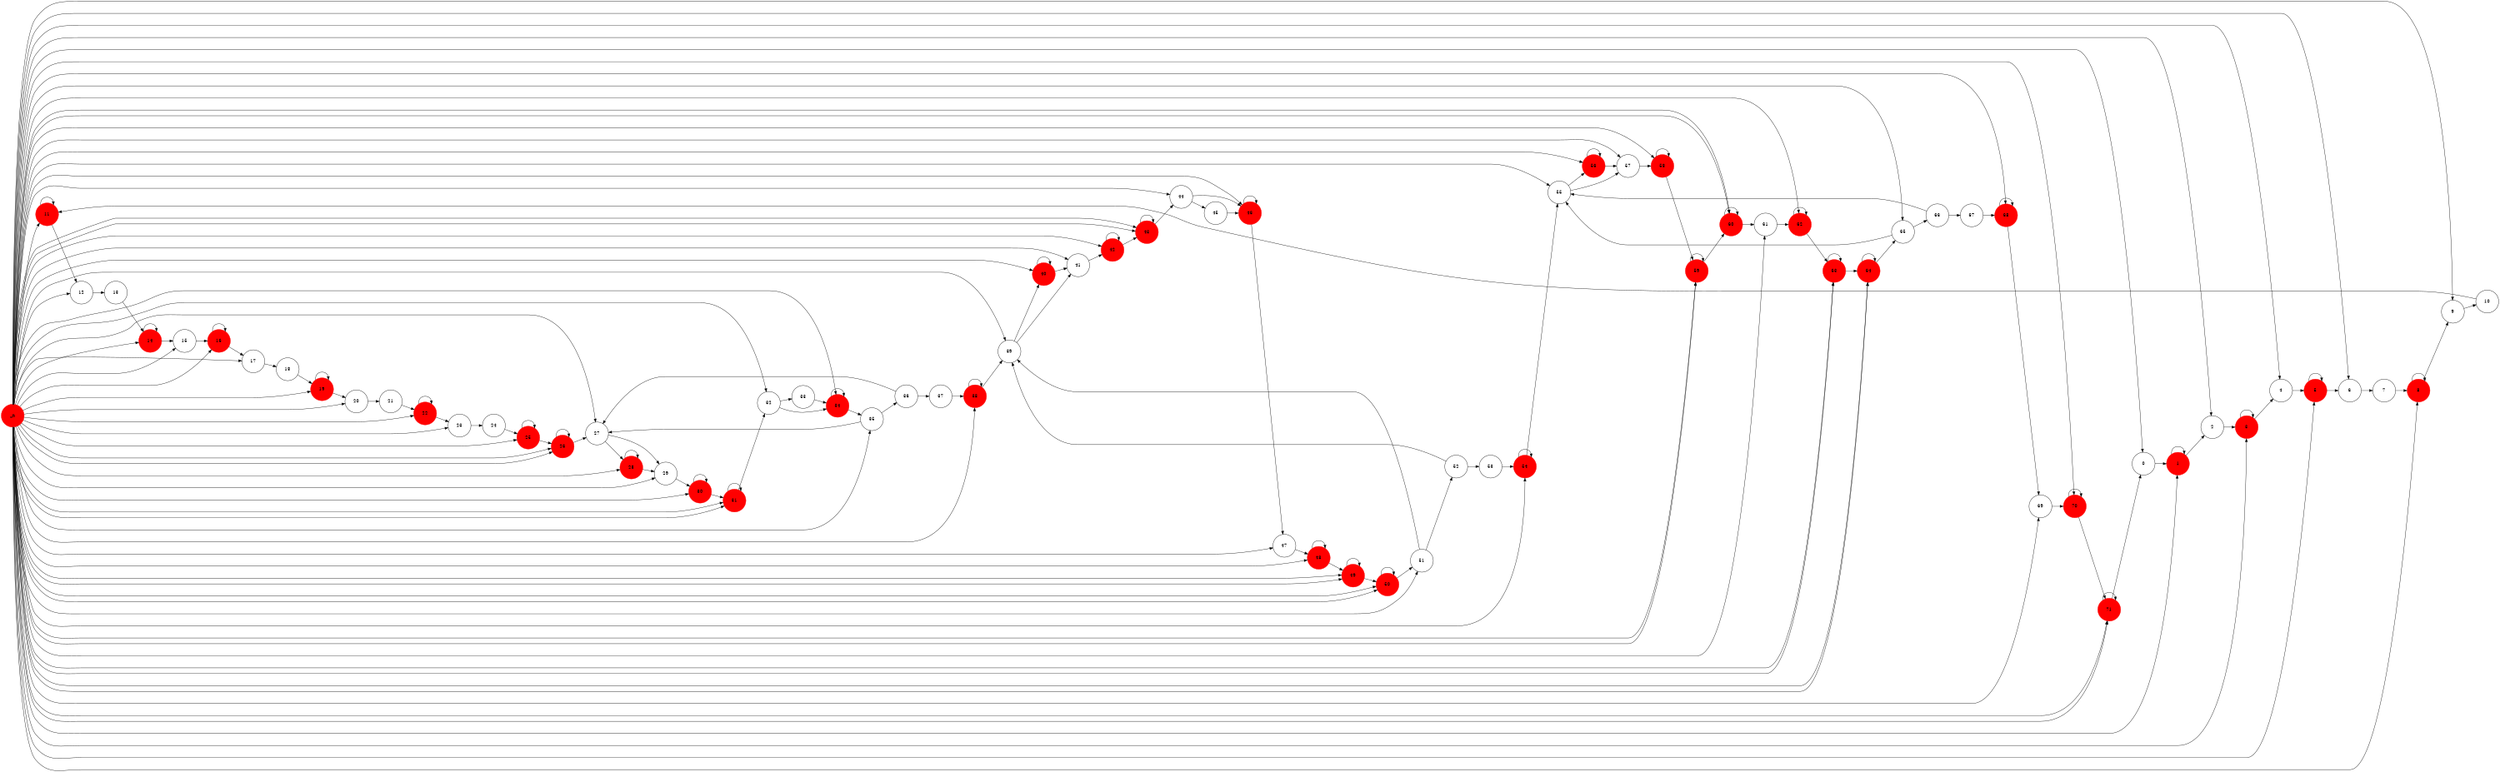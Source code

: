 #Total states is 0, including 0 states and 0 newstates
#Total transisions is 0, including 0 transistions and 0 new transitions
digraph finite_state_machine {
	rankdir=LR;
	size="20,20";
	resolution="300";
	overlap=false;

	node [shape = circle, fixedsize=true, width = 1, color = red, style = filled];
	11_n;
 	14_n;
 	16_n;
 	19_n;
 	1_n;
 	22_n;
 	25_n;
 	26_n;
 	28_n;
 	30_n;
 	31_n;
 	34_n;
 	38_n;
 	3_n;
 	40_n;
 	42_n;
 	43_n;
 	46_n;
 	48_n;
 	49_n;
 	50_n;
 	54_n;
 	56_n;
 	58_n;
 	59_n;
 	5_n;
 	60_n;
 	62_n;
 	63_n;
 	64_n;
 	68_n;
 	70_n;
 	71_n;
 	8_n;
 
	node [shape = circle, color = black, style = unfilled];
	0;
 	1;
 	10;
 	11;
 	12;
 	13;
 	14;
 	15;
 	16;
 	17;
 	18;
 	19;
 	2;
 	20;
 	21;
 	22;
 	23;
 	24;
 	25;
 	26;
 	27;
 	28;
 	29;
 	3;
 	30;
 	31;
 	32;
 	33;
 	34;
 	35;
 	36;
 	37;
 	38;
 	39;
 	4;
 	40;
 	41;
 	42;
 	43;
 	44;
 	45;
 	46;
 	47;
 	48;
 	49;
 	5;
 	50;
 	51;
 	52;
 	53;
 	54;
 	55;
 	56;
 	57;
 	58;
 	59;
 	6;
 	60;
 	61;
 	62;
 	63;
 	64;
 	65;
 	66;
 	67;
 	68;
 	69;
 	7;
 	70;
 	71;
 	8;
 	9;
 	0 -> 1;
	1 -> 1_n;
	1 -> 2;
	10 -> 11;
	11 -> 11_n;
	11 -> 12;
	11_n -> 11;
	11_n -> 12;
	12 -> 13;
	13 -> 14;
	14 -> 14_n;
	14 -> 15;
	14_n -> 14;
	14_n -> 15;
	15 -> 16;
	16 -> 16_n;
	16 -> 17;
	16_n -> 16;
	16_n -> 17;
	17 -> 18;
	18 -> 19;
	19 -> 19_n;
	19 -> 20;
	19_n -> 19;
	19_n -> 20;
	1_n -> 1;
	1_n -> 2;
	2 -> 3;
	20 -> 21;
	21 -> 22;
	22 -> 22_n;
	22 -> 23;
	22_n -> 22;
	22_n -> 23;
	23 -> 24;
	24 -> 25;
	25 -> 25_n;
	25 -> 26;
	25_n -> 25;
	25_n -> 26;
	26 -> 26_n;
	26 -> 27;
	26_n -> 26;
	26_n -> 27;
	27 -> 28;
	27 -> 29;
	28 -> 28_n;
	28 -> 29;
	28_n -> 28;
	28_n -> 29;
	29 -> 30;
	3 -> 3_n;
	3 -> 4;
	30 -> 30_n;
	30 -> 31;
	30_n -> 30;
	30_n -> 31;
	31 -> 31_n;
	31 -> 32;
	31_n -> 31;
	31_n -> 32;
	32 -> 33;
	32 -> 34;
	33 -> 34;
	34 -> 34_n;
	34 -> 35;
	34_n -> 34;
	34_n -> 35;
	35 -> 27;
	35 -> 36;
	36 -> 27;
	36 -> 37;
	37 -> 38;
	38 -> 38_n;
	38 -> 39;
	38_n -> 38;
	38_n -> 39;
	39 -> 40;
	39 -> 41;
	3_n -> 3;
	3_n -> 4;
	4 -> 5;
	40 -> 40_n;
	40 -> 41;
	40_n -> 40;
	40_n -> 41;
	41 -> 42;
	42 -> 42_n;
	42 -> 43;
	42_n -> 42;
	42_n -> 43;
	43 -> 43_n;
	43 -> 44;
	43_n -> 43;
	43_n -> 44;
	44 -> 45;
	44 -> 46;
	45 -> 46;
	46 -> 46_n;
	46 -> 47;
	46_n -> 46;
	46_n -> 47;
	47 -> 48;
	48 -> 48_n;
	48 -> 49;
	48_n -> 48;
	48_n -> 49;
	49 -> 49_n;
	49 -> 50;
	49_n -> 49;
	49_n -> 50;
	5 -> 5_n;
	5 -> 6;
	50 -> 50_n;
	50 -> 51;
	50_n -> 50;
	50_n -> 51;
	51 -> 39;
	51 -> 52;
	52 -> 39;
	52 -> 53;
	53 -> 54;
	54 -> 54_n;
	54 -> 55;
	54_n -> 54;
	54_n -> 55;
	55 -> 56;
	55 -> 57;
	56 -> 56_n;
	56 -> 57;
	56_n -> 56;
	56_n -> 57;
	57 -> 58;
	58 -> 58_n;
	58 -> 59;
	58_n -> 58;
	58_n -> 59;
	59 -> 59_n;
	59 -> 60;
	59_n -> 59;
	59_n -> 60;
	5_n -> 5;
	5_n -> 6;
	6 -> 7;
	60 -> 60_n;
	60 -> 61;
	60_n -> 60;
	60_n -> 61;
	61 -> 62;
	62 -> 62_n;
	62 -> 63;
	62_n -> 62;
	62_n -> 63;
	63 -> 63_n;
	63 -> 64;
	63_n -> 63;
	63_n -> 64;
	64 -> 64_n;
	64 -> 65;
	64_n -> 64;
	64_n -> 65;
	65 -> 55;
	65 -> 66;
	66 -> 55;
	66 -> 67;
	67 -> 68;
	68 -> 68_n;
	68 -> 69;
	68_n -> 68;
	68_n -> 69;
	69 -> 70;
	7 -> 8;
	70 -> 70_n;
	70 -> 71;
	70_n -> 70;
	70_n -> 71;
	71 -> 0;
	71 -> 71_n;
	71_n -> 0;
	71_n -> 71;
	8 -> 8_n;
	8 -> 9;
	8_n -> 8;
	8_n -> 9;
	9 -> 10;
}
